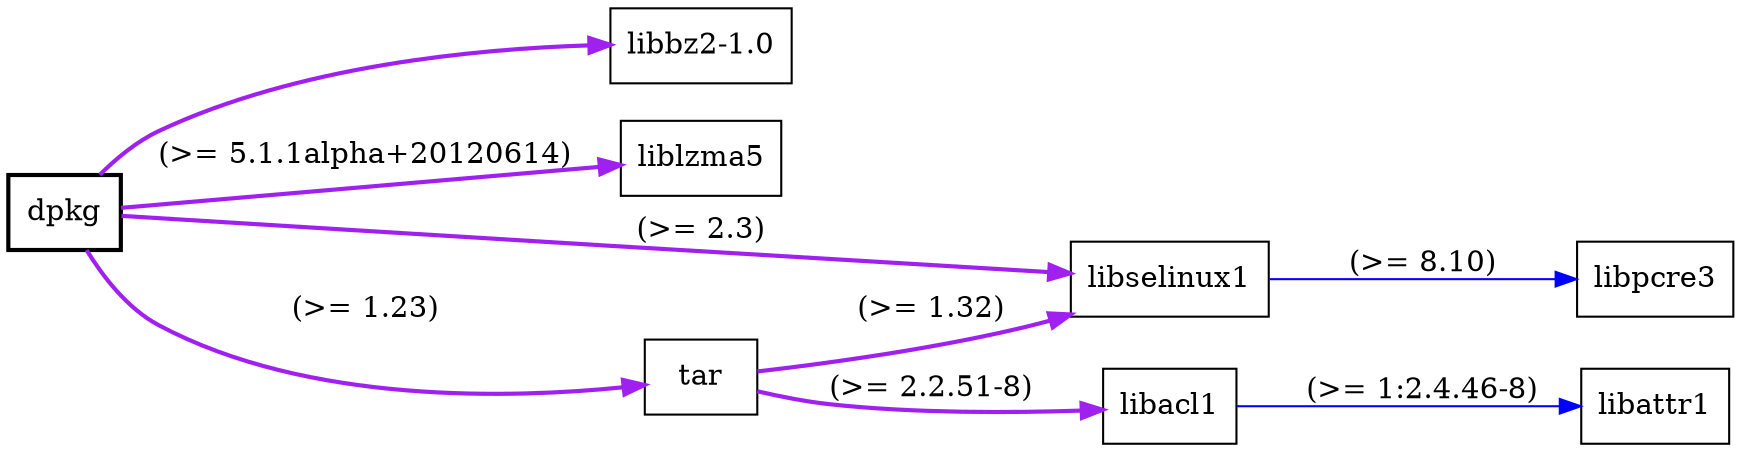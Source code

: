 digraph "dpkg" {
	rankdir=LR;
	node [shape=box];
	"dpkg" -> "libbz2-1.0" [color=purple,style=bold];
	"dpkg" -> "liblzma5" [color=purple,style=bold,label="(>= 5.1.1alpha+20120614)"];
	"dpkg" -> "libselinux1" [color=purple,style=bold,label="(>= 2.3)"];
	"libselinux1" -> "libpcre3" [color=blue,label="(>= 8.10)"];
	"dpkg" -> "tar" [color=purple,style=bold,label="(>= 1.23)"];
	"tar" -> "libacl1" [color=purple,style=bold,label="(>= 2.2.51-8)"];
	"libacl1" -> "libattr1" [color=blue,label="(>= 1:2.4.46-8)"];
	"tar" -> "libselinux1" [color=purple,style=bold,label="(>= 1.32)"];
	"dpkg" [style="setlinewidth(2)"]
}
// Excluded dependencies:
// libc6 multiarch-support zlib1g
// total size of all shown packages: 11501568
// download size of all shown packages: 4358750
